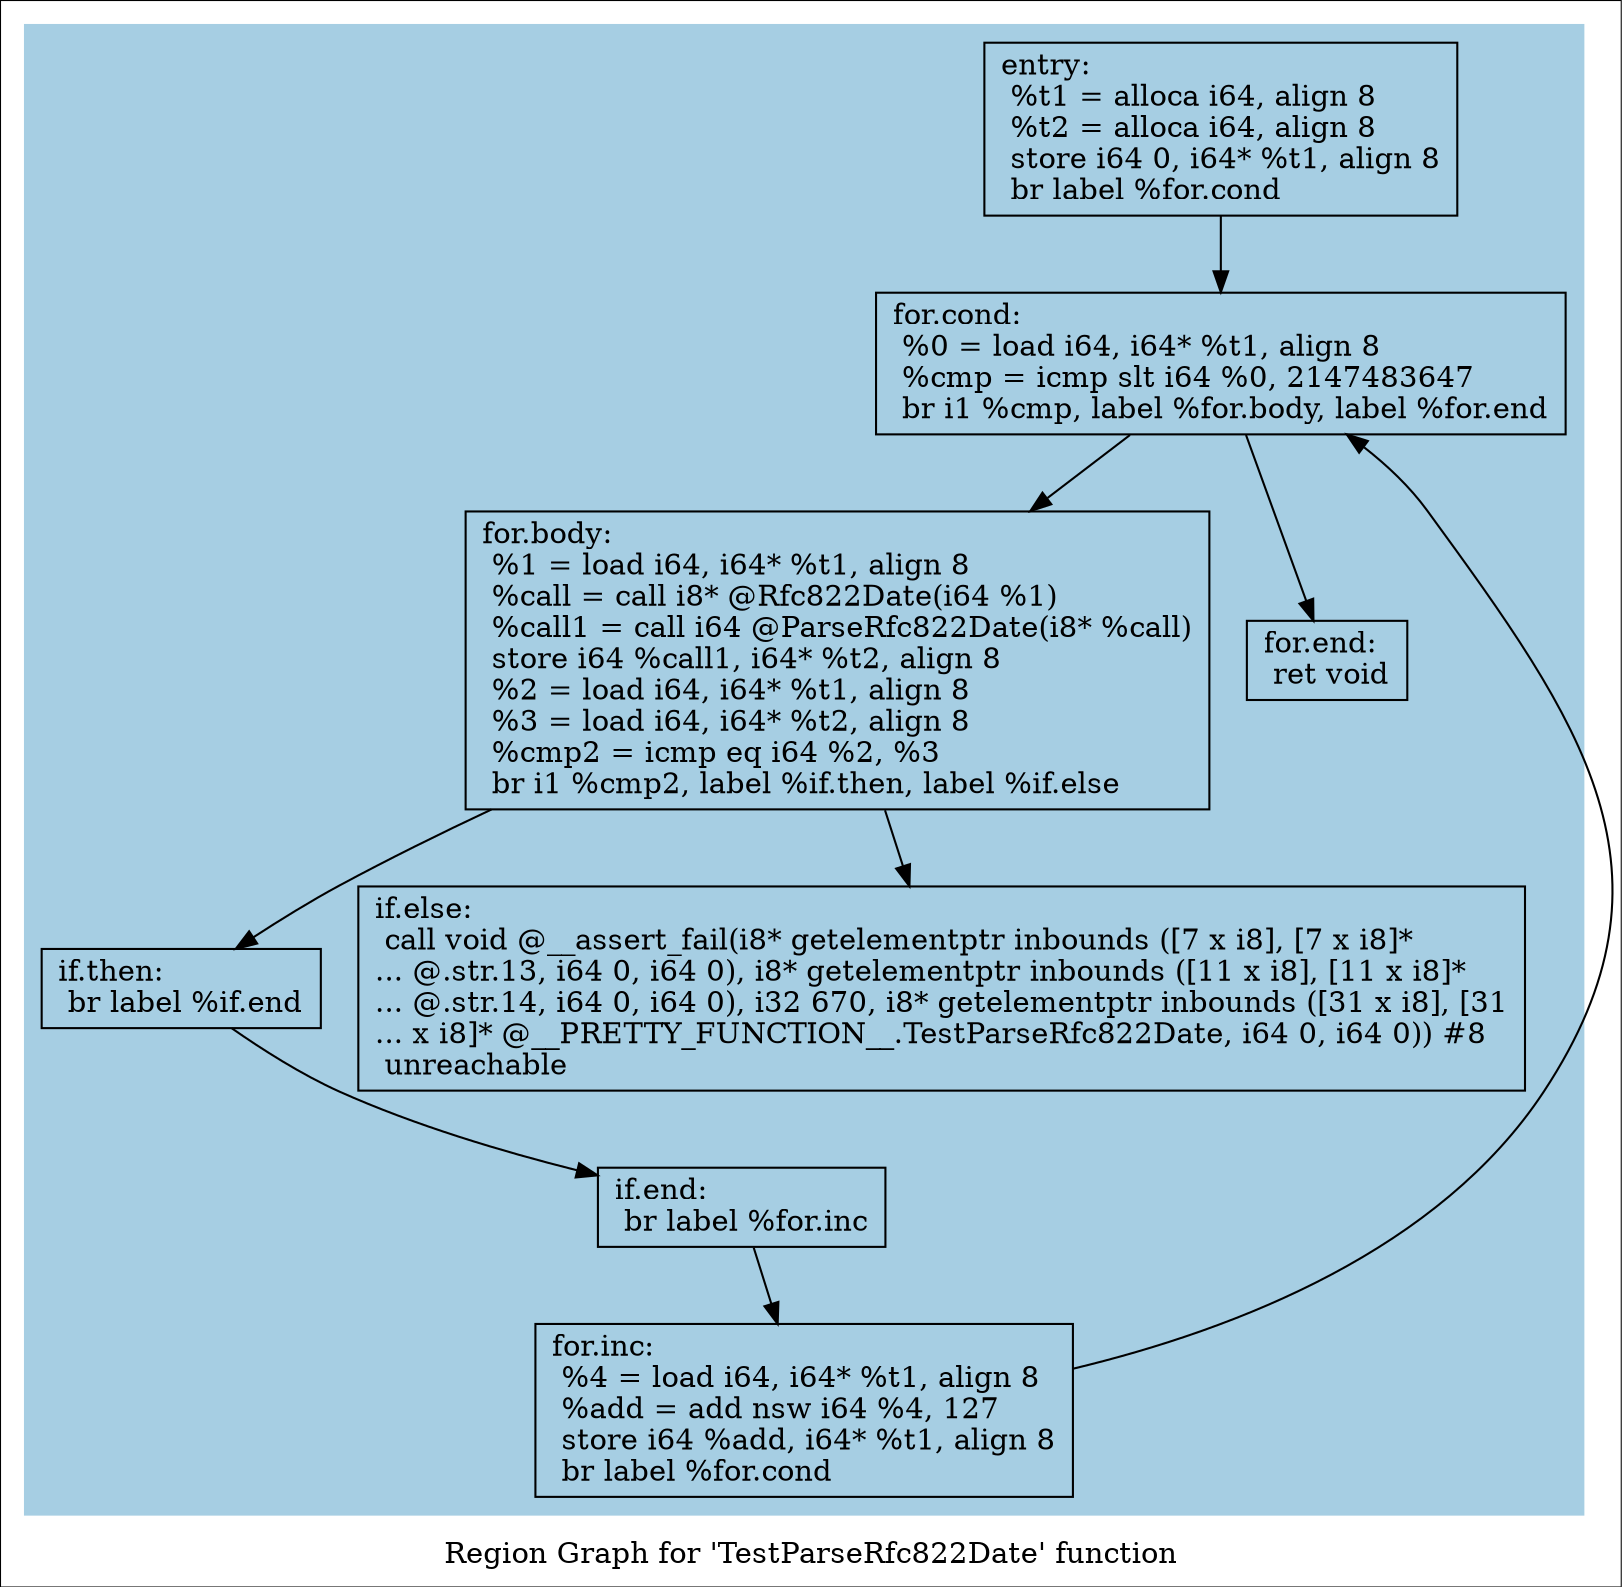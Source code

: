 digraph "Region Graph for 'TestParseRfc822Date' function" {
	label="Region Graph for 'TestParseRfc822Date' function";

	Node0x95de60 [shape=record,label="{entry:\l  %t1 = alloca i64, align 8\l  %t2 = alloca i64, align 8\l  store i64 0, i64* %t1, align 8\l  br label %for.cond\l}"];
	Node0x95de60 -> Node0x9544e0;
	Node0x9544e0 [shape=record,label="{for.cond:                                         \l  %0 = load i64, i64* %t1, align 8\l  %cmp = icmp slt i64 %0, 2147483647\l  br i1 %cmp, label %for.body, label %for.end\l}"];
	Node0x9544e0 -> Node0x95daf0;
	Node0x9544e0 -> Node0x95c1b0;
	Node0x95daf0 [shape=record,label="{for.body:                                         \l  %1 = load i64, i64* %t1, align 8\l  %call = call i8* @Rfc822Date(i64 %1)\l  %call1 = call i64 @ParseRfc822Date(i8* %call)\l  store i64 %call1, i64* %t2, align 8\l  %2 = load i64, i64* %t1, align 8\l  %3 = load i64, i64* %t2, align 8\l  %cmp2 = icmp eq i64 %2, %3\l  br i1 %cmp2, label %if.then, label %if.else\l}"];
	Node0x95daf0 -> Node0x94de00;
	Node0x95daf0 -> Node0x95e250;
	Node0x94de00 [shape=record,label="{if.then:                                          \l  br label %if.end\l}"];
	Node0x94de00 -> Node0x93a3c0;
	Node0x93a3c0 [shape=record,label="{if.end:                                           \l  br label %for.inc\l}"];
	Node0x93a3c0 -> Node0x95d0b0;
	Node0x95d0b0 [shape=record,label="{for.inc:                                          \l  %4 = load i64, i64* %t1, align 8\l  %add = add nsw i64 %4, 127\l  store i64 %add, i64* %t1, align 8\l  br label %for.cond\l}"];
	Node0x95d0b0 -> Node0x9544e0;
	Node0x95e250 [shape=record,label="{if.else:                                          \l  call void @__assert_fail(i8* getelementptr inbounds ([7 x i8], [7 x i8]*\l... @.str.13, i64 0, i64 0), i8* getelementptr inbounds ([11 x i8], [11 x i8]*\l... @.str.14, i64 0, i64 0), i32 670, i8* getelementptr inbounds ([31 x i8], [31\l... x i8]* @__PRETTY_FUNCTION__.TestParseRfc822Date, i64 0, i64 0)) #8\l  unreachable\l}"];
	Node0x95c1b0 [shape=record,label="{for.end:                                          \l  ret void\l}"];
	colorscheme = "paired12"
        subgraph cluster_0x981010 {
          label = "";
          style = filled;
          color = 1
          Node0x95de60;
          Node0x9544e0;
          Node0x95daf0;
          Node0x94de00;
          Node0x93a3c0;
          Node0x95d0b0;
          Node0x95e250;
          Node0x95c1b0;
        }
}
